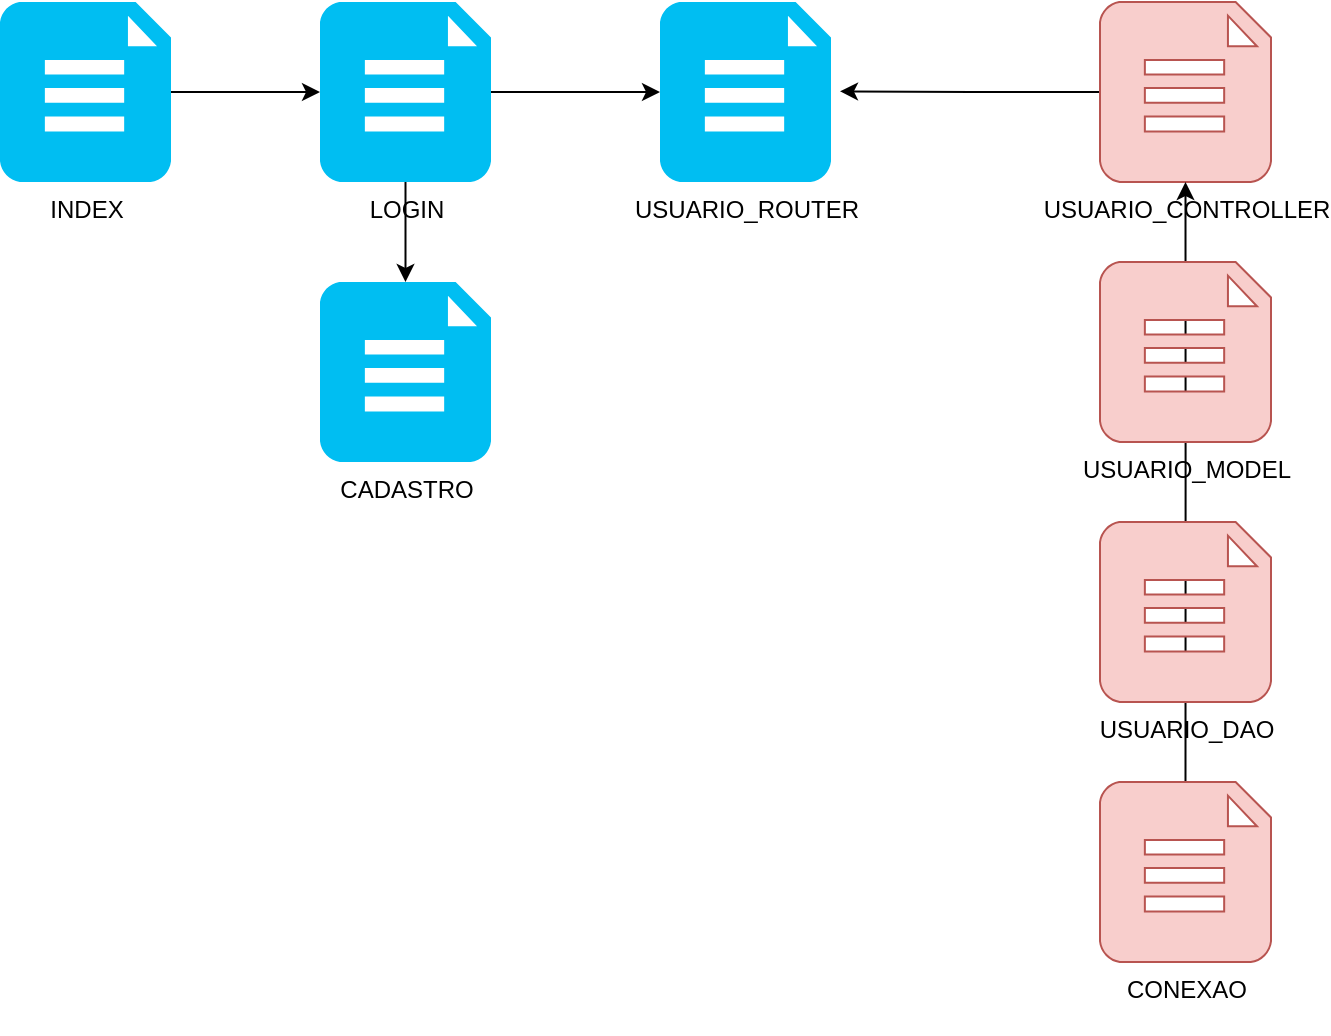 <mxfile version="24.2.5" type="device">
  <diagram name="Página-1" id="owEQIOYcwdbkl2skg05B">
    <mxGraphModel dx="1134" dy="649" grid="1" gridSize="10" guides="1" tooltips="1" connect="1" arrows="1" fold="1" page="1" pageScale="1" pageWidth="827" pageHeight="1169" math="0" shadow="0">
      <root>
        <mxCell id="0" />
        <mxCell id="1" parent="0" />
        <mxCell id="eodFmWcLu5V-pJiBf92P-5" style="edgeStyle=orthogonalEdgeStyle;rounded=0;orthogonalLoop=1;jettySize=auto;html=1;exitX=1;exitY=0.5;exitDx=0;exitDy=0;exitPerimeter=0;" edge="1" parent="1" source="eodFmWcLu5V-pJiBf92P-2" target="eodFmWcLu5V-pJiBf92P-3">
          <mxGeometry relative="1" as="geometry" />
        </mxCell>
        <mxCell id="eodFmWcLu5V-pJiBf92P-2" value="INDEX" style="verticalLabelPosition=bottom;html=1;verticalAlign=top;align=center;strokeColor=none;fillColor=#00BEF2;shape=mxgraph.azure.file_2;pointerEvents=1;" vertex="1" parent="1">
          <mxGeometry x="100" y="30" width="85.5" height="90" as="geometry" />
        </mxCell>
        <mxCell id="eodFmWcLu5V-pJiBf92P-13" value="" style="edgeStyle=orthogonalEdgeStyle;rounded=0;orthogonalLoop=1;jettySize=auto;html=1;" edge="1" parent="1" source="eodFmWcLu5V-pJiBf92P-3" target="eodFmWcLu5V-pJiBf92P-11">
          <mxGeometry relative="1" as="geometry" />
        </mxCell>
        <mxCell id="eodFmWcLu5V-pJiBf92P-14" value="" style="edgeStyle=orthogonalEdgeStyle;rounded=0;orthogonalLoop=1;jettySize=auto;html=1;" edge="1" parent="1" source="eodFmWcLu5V-pJiBf92P-3" target="eodFmWcLu5V-pJiBf92P-4">
          <mxGeometry relative="1" as="geometry" />
        </mxCell>
        <mxCell id="eodFmWcLu5V-pJiBf92P-3" value="LOGIN" style="verticalLabelPosition=bottom;html=1;verticalAlign=top;align=center;strokeColor=none;fillColor=#00BEF2;shape=mxgraph.azure.file_2;pointerEvents=1;" vertex="1" parent="1">
          <mxGeometry x="260" y="30" width="85.5" height="90" as="geometry" />
        </mxCell>
        <mxCell id="eodFmWcLu5V-pJiBf92P-4" value="CADASTRO&lt;div&gt;&lt;br&gt;&lt;/div&gt;" style="verticalLabelPosition=bottom;html=1;verticalAlign=top;align=center;strokeColor=none;fillColor=#00BEF2;shape=mxgraph.azure.file_2;pointerEvents=1;" vertex="1" parent="1">
          <mxGeometry x="260" y="170" width="85.5" height="90" as="geometry" />
        </mxCell>
        <mxCell id="eodFmWcLu5V-pJiBf92P-15" style="edgeStyle=orthogonalEdgeStyle;rounded=0;orthogonalLoop=1;jettySize=auto;html=1;exitX=0;exitY=0.5;exitDx=0;exitDy=0;exitPerimeter=0;" edge="1" parent="1" source="eodFmWcLu5V-pJiBf92P-6">
          <mxGeometry relative="1" as="geometry">
            <mxPoint x="520" y="74.667" as="targetPoint" />
          </mxGeometry>
        </mxCell>
        <mxCell id="eodFmWcLu5V-pJiBf92P-6" value="USUARIO_CONTROLLER" style="verticalLabelPosition=bottom;html=1;verticalAlign=top;align=center;strokeColor=#b85450;fillColor=#f8cecc;shape=mxgraph.azure.file_2;pointerEvents=1;" vertex="1" parent="1">
          <mxGeometry x="650" y="30" width="85.5" height="90" as="geometry" />
        </mxCell>
        <mxCell id="eodFmWcLu5V-pJiBf92P-11" value="&lt;div&gt;USUARIO_ROUTER&lt;/div&gt;" style="verticalLabelPosition=bottom;html=1;verticalAlign=top;align=center;strokeColor=none;fillColor=#00BEF2;shape=mxgraph.azure.file_2;pointerEvents=1;" vertex="1" parent="1">
          <mxGeometry x="430" y="30" width="85.5" height="90" as="geometry" />
        </mxCell>
        <mxCell id="eodFmWcLu5V-pJiBf92P-17" style="edgeStyle=orthogonalEdgeStyle;rounded=0;orthogonalLoop=1;jettySize=auto;html=1;exitX=0.5;exitY=0;exitDx=0;exitDy=0;exitPerimeter=0;" edge="1" parent="1" source="eodFmWcLu5V-pJiBf92P-16" target="eodFmWcLu5V-pJiBf92P-6">
          <mxGeometry relative="1" as="geometry" />
        </mxCell>
        <mxCell id="eodFmWcLu5V-pJiBf92P-8" value="USUARIO_MODEL" style="verticalLabelPosition=bottom;html=1;verticalAlign=top;align=center;shape=mxgraph.azure.file_2;pointerEvents=1;fillStyle=solid;fillColor=#f8cecc;strokeColor=#b85450;" vertex="1" parent="1">
          <mxGeometry x="650" y="160" width="85.5" height="90" as="geometry" />
        </mxCell>
        <mxCell id="eodFmWcLu5V-pJiBf92P-10" value="USUARIO_DAO" style="verticalLabelPosition=bottom;html=1;verticalAlign=top;align=center;strokeColor=#b85450;fillColor=#f8cecc;shape=mxgraph.azure.file_2;pointerEvents=1;" vertex="1" parent="1">
          <mxGeometry x="650" y="290" width="85.5" height="90" as="geometry" />
        </mxCell>
        <mxCell id="eodFmWcLu5V-pJiBf92P-16" value="CONEXAO&lt;div&gt;&lt;br&gt;&lt;/div&gt;" style="verticalLabelPosition=bottom;html=1;verticalAlign=top;align=center;strokeColor=#b85450;fillColor=#f8cecc;shape=mxgraph.azure.file_2;pointerEvents=1;" vertex="1" parent="1">
          <mxGeometry x="650" y="420" width="85.5" height="90" as="geometry" />
        </mxCell>
      </root>
    </mxGraphModel>
  </diagram>
</mxfile>
